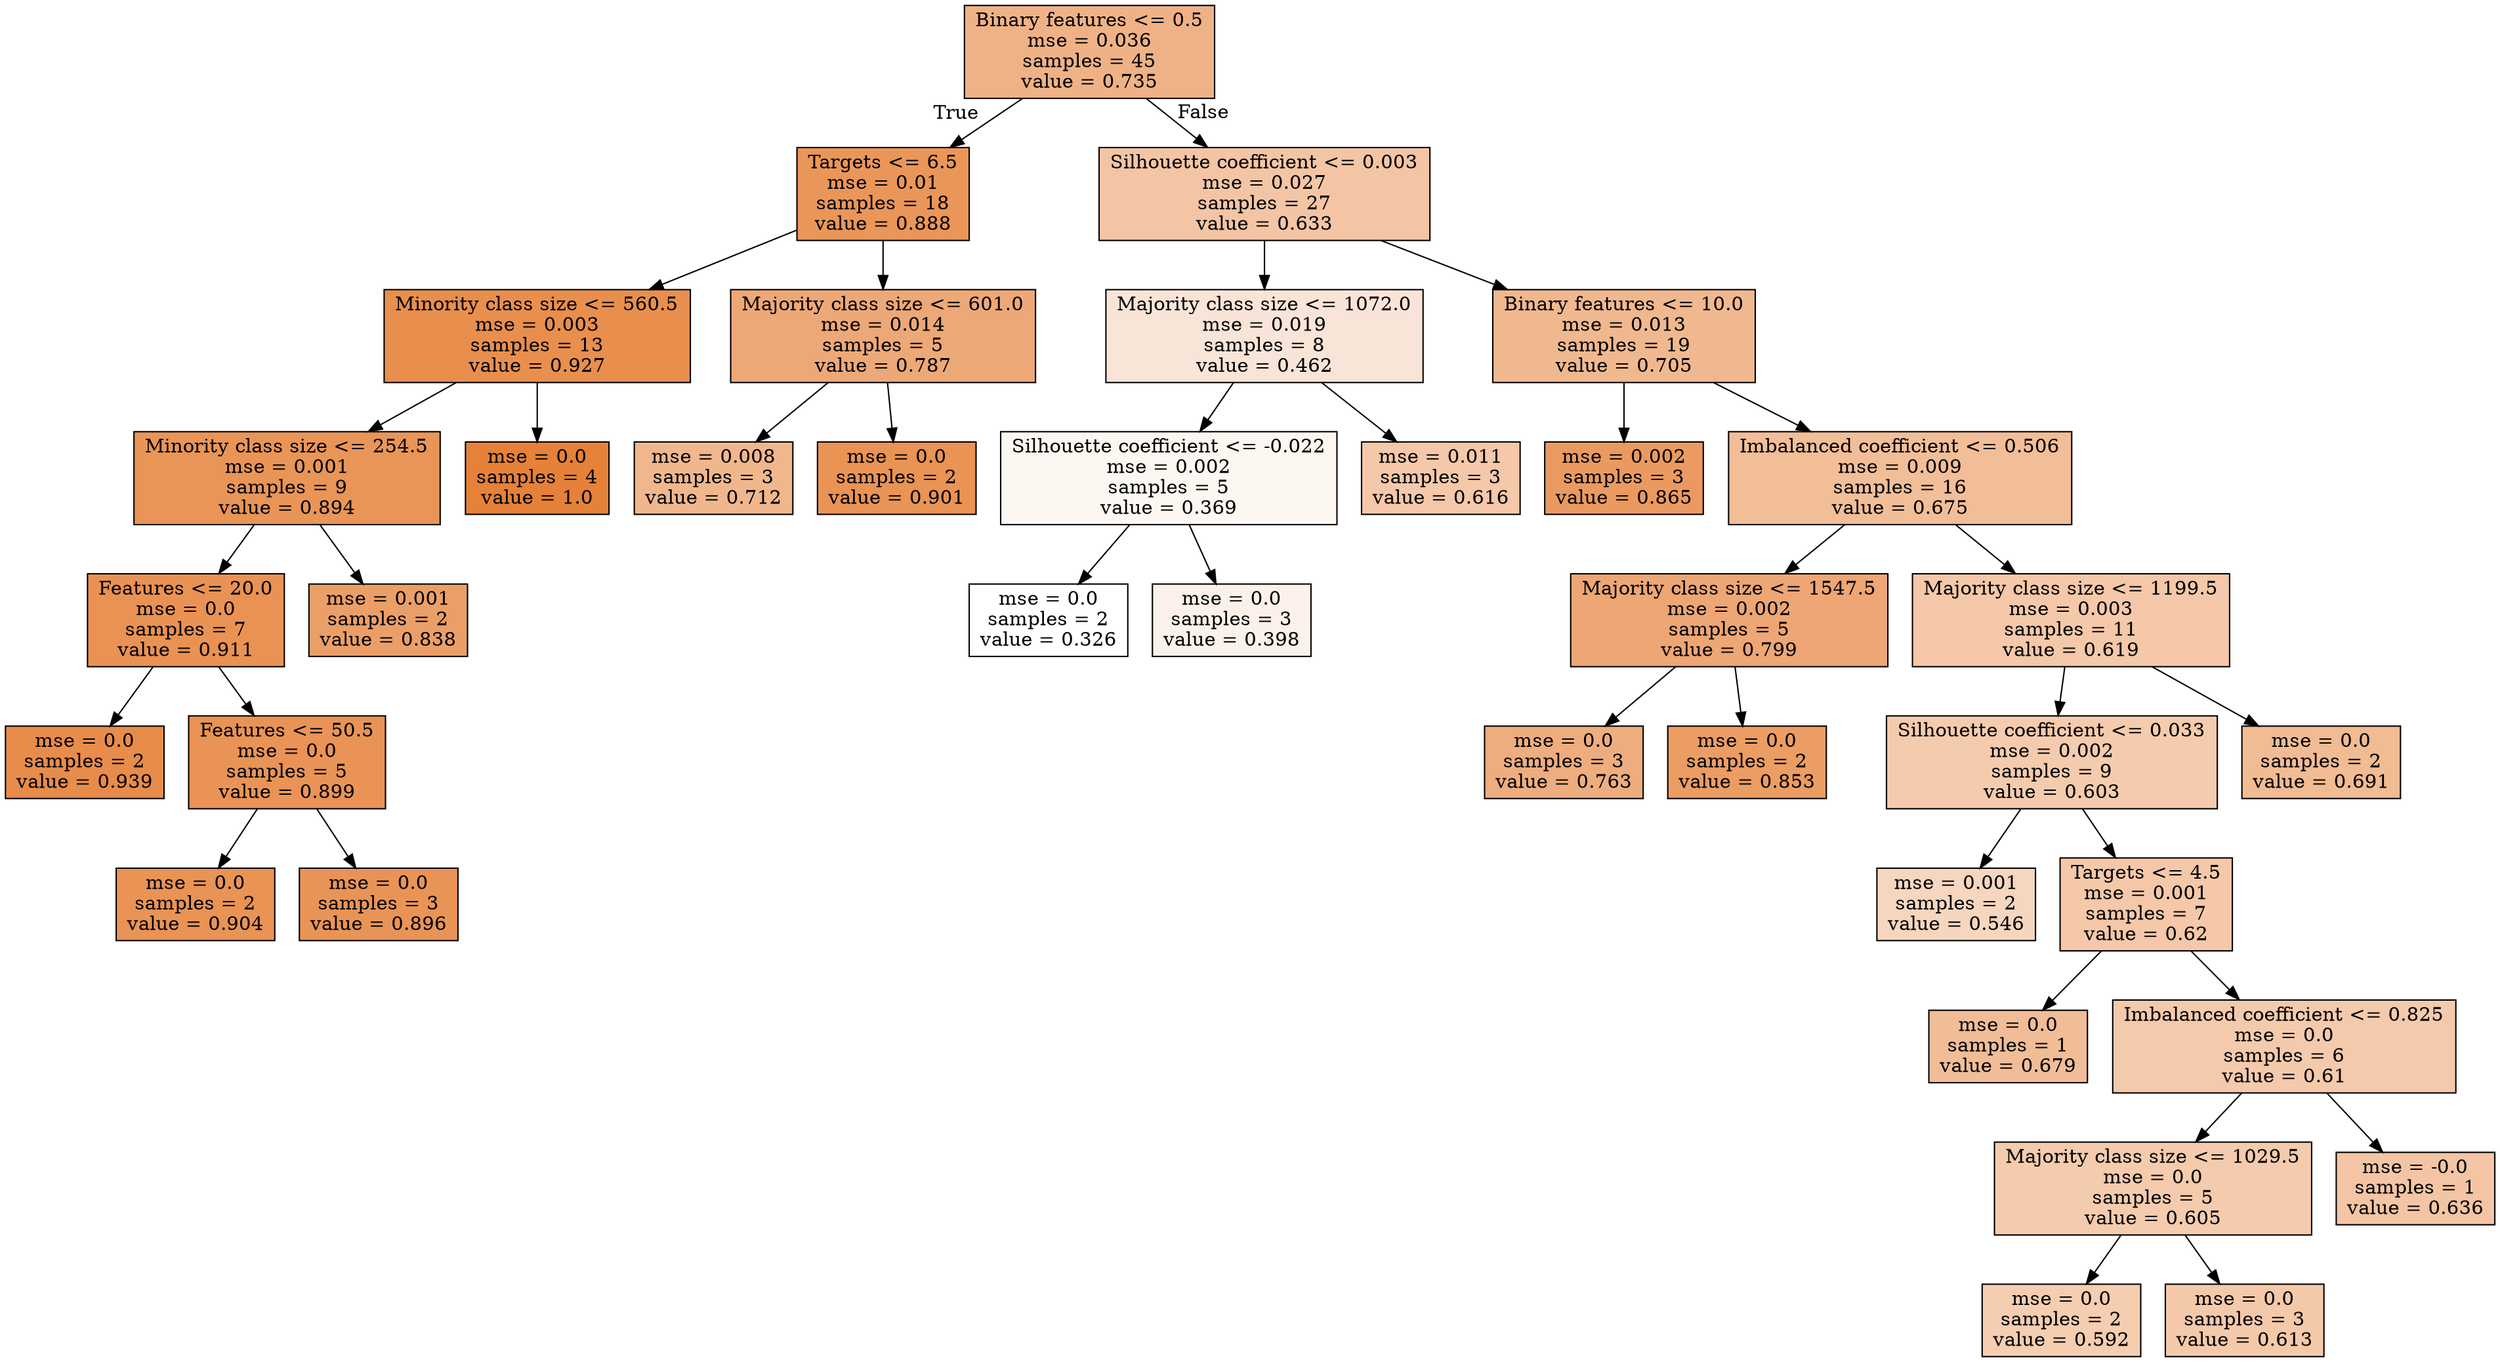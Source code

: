 digraph Tree {
node [shape=box, style="filled", color="black"] ;
0 [label="Binary features <= 0.5\nmse = 0.036\nsamples = 45\nvalue = 0.735", fillcolor="#e581399b"] ;
1 [label="Targets <= 6.5\nmse = 0.01\nsamples = 18\nvalue = 0.888", fillcolor="#e58139d5"] ;
0 -> 1 [labeldistance=2.5, labelangle=45, headlabel="True"] ;
2 [label="Minority class size <= 560.5\nmse = 0.003\nsamples = 13\nvalue = 0.927", fillcolor="#e58139e3"] ;
1 -> 2 ;
3 [label="Minority class size <= 254.5\nmse = 0.001\nsamples = 9\nvalue = 0.894", fillcolor="#e58139d7"] ;
2 -> 3 ;
4 [label="Features <= 20.0\nmse = 0.0\nsamples = 7\nvalue = 0.911", fillcolor="#e58139dd"] ;
3 -> 4 ;
5 [label="mse = 0.0\nsamples = 2\nvalue = 0.939", fillcolor="#e58139e8"] ;
4 -> 5 ;
6 [label="Features <= 50.5\nmse = 0.0\nsamples = 5\nvalue = 0.899", fillcolor="#e58139d9"] ;
4 -> 6 ;
7 [label="mse = 0.0\nsamples = 2\nvalue = 0.904", fillcolor="#e58139db"] ;
6 -> 7 ;
8 [label="mse = 0.0\nsamples = 3\nvalue = 0.896", fillcolor="#e58139d8"] ;
6 -> 8 ;
9 [label="mse = 0.001\nsamples = 2\nvalue = 0.838", fillcolor="#e58139c2"] ;
3 -> 9 ;
10 [label="mse = 0.0\nsamples = 4\nvalue = 1.0", fillcolor="#e58139ff"] ;
2 -> 10 ;
11 [label="Majority class size <= 601.0\nmse = 0.014\nsamples = 5\nvalue = 0.787", fillcolor="#e58139af"] ;
1 -> 11 ;
12 [label="mse = 0.008\nsamples = 3\nvalue = 0.712", fillcolor="#e5813992"] ;
11 -> 12 ;
13 [label="mse = 0.0\nsamples = 2\nvalue = 0.901", fillcolor="#e58139da"] ;
11 -> 13 ;
14 [label="Silhouette coefficient <= 0.003\nmse = 0.027\nsamples = 27\nvalue = 0.633", fillcolor="#e5813974"] ;
0 -> 14 [labeldistance=2.5, labelangle=-45, headlabel="False"] ;
15 [label="Majority class size <= 1072.0\nmse = 0.019\nsamples = 8\nvalue = 0.462", fillcolor="#e5813933"] ;
14 -> 15 ;
16 [label="Silhouette coefficient <= -0.022\nmse = 0.002\nsamples = 5\nvalue = 0.369", fillcolor="#e5813910"] ;
15 -> 16 ;
17 [label="mse = 0.0\nsamples = 2\nvalue = 0.326", fillcolor="#e5813900"] ;
16 -> 17 ;
18 [label="mse = 0.0\nsamples = 3\nvalue = 0.398", fillcolor="#e581391b"] ;
16 -> 18 ;
19 [label="mse = 0.011\nsamples = 3\nvalue = 0.616", fillcolor="#e581396e"] ;
15 -> 19 ;
20 [label="Binary features <= 10.0\nmse = 0.013\nsamples = 19\nvalue = 0.705", fillcolor="#e5813990"] ;
14 -> 20 ;
21 [label="mse = 0.002\nsamples = 3\nvalue = 0.865", fillcolor="#e58139cc"] ;
20 -> 21 ;
22 [label="Imbalanced coefficient <= 0.506\nmse = 0.009\nsamples = 16\nvalue = 0.675", fillcolor="#e5813984"] ;
20 -> 22 ;
23 [label="Majority class size <= 1547.5\nmse = 0.002\nsamples = 5\nvalue = 0.799", fillcolor="#e58139b3"] ;
22 -> 23 ;
24 [label="mse = 0.0\nsamples = 3\nvalue = 0.763", fillcolor="#e58139a5"] ;
23 -> 24 ;
25 [label="mse = 0.0\nsamples = 2\nvalue = 0.853", fillcolor="#e58139c7"] ;
23 -> 25 ;
26 [label="Majority class size <= 1199.5\nmse = 0.003\nsamples = 11\nvalue = 0.619", fillcolor="#e581396f"] ;
22 -> 26 ;
27 [label="Silhouette coefficient <= 0.033\nmse = 0.002\nsamples = 9\nvalue = 0.603", fillcolor="#e5813969"] ;
26 -> 27 ;
28 [label="mse = 0.001\nsamples = 2\nvalue = 0.546", fillcolor="#e5813953"] ;
27 -> 28 ;
29 [label="Targets <= 4.5\nmse = 0.001\nsamples = 7\nvalue = 0.62", fillcolor="#e581396f"] ;
27 -> 29 ;
30 [label="mse = 0.0\nsamples = 1\nvalue = 0.679", fillcolor="#e5813986"] ;
29 -> 30 ;
31 [label="Imbalanced coefficient <= 0.825\nmse = 0.0\nsamples = 6\nvalue = 0.61", fillcolor="#e581396b"] ;
29 -> 31 ;
32 [label="Majority class size <= 1029.5\nmse = 0.0\nsamples = 5\nvalue = 0.605", fillcolor="#e5813969"] ;
31 -> 32 ;
33 [label="mse = 0.0\nsamples = 2\nvalue = 0.592", fillcolor="#e5813965"] ;
32 -> 33 ;
34 [label="mse = 0.0\nsamples = 3\nvalue = 0.613", fillcolor="#e581396d"] ;
32 -> 34 ;
35 [label="mse = -0.0\nsamples = 1\nvalue = 0.636", fillcolor="#e5813975"] ;
31 -> 35 ;
36 [label="mse = 0.0\nsamples = 2\nvalue = 0.691", fillcolor="#e581398a"] ;
26 -> 36 ;
}